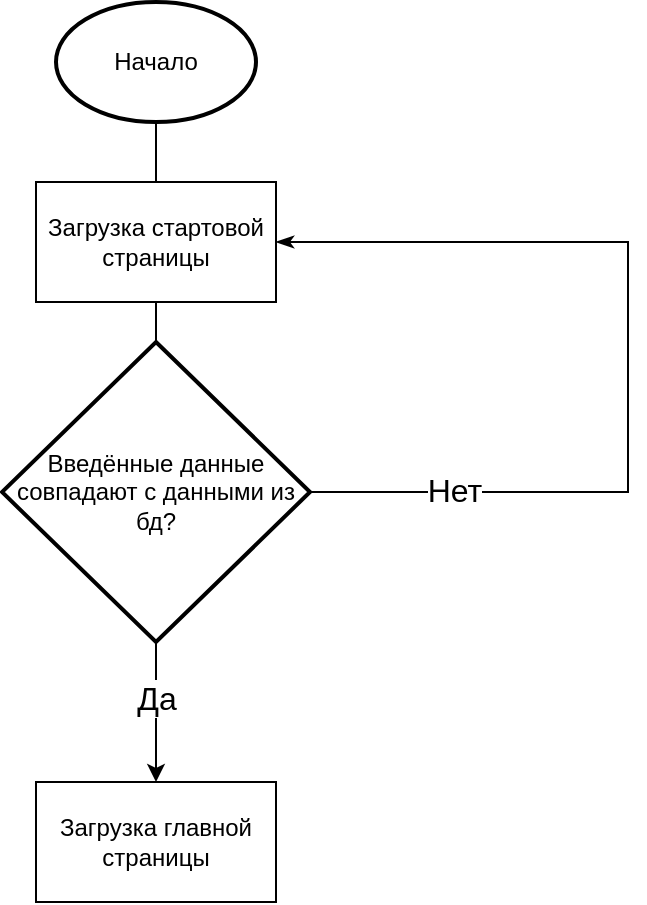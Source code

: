 <mxfile version="24.7.12">
  <diagram name="Страница — 1" id="DNDK22ndkqmwU-_VQPLV">
    <mxGraphModel dx="1380" dy="747" grid="1" gridSize="10" guides="1" tooltips="1" connect="1" arrows="1" fold="1" page="1" pageScale="1" pageWidth="827" pageHeight="1169" math="0" shadow="0">
      <root>
        <mxCell id="0" />
        <mxCell id="1" parent="0" />
        <mxCell id="X3hLX0CLHgd_pWzVqLk9-1" value="Начало" style="strokeWidth=2;html=1;shape=mxgraph.flowchart.start_1;whiteSpace=wrap;" vertex="1" parent="1">
          <mxGeometry x="364" y="20" width="100" height="60" as="geometry" />
        </mxCell>
        <mxCell id="X3hLX0CLHgd_pWzVqLk9-4" value="Загрузка стартовой&lt;br&gt;страницы" style="rounded=0;whiteSpace=wrap;html=1;" vertex="1" parent="1">
          <mxGeometry x="354" y="110" width="120" height="60" as="geometry" />
        </mxCell>
        <mxCell id="X3hLX0CLHgd_pWzVqLk9-5" value="" style="endArrow=none;html=1;rounded=0;entryX=0.5;entryY=1;entryDx=0;entryDy=0;entryPerimeter=0;exitX=0.5;exitY=0;exitDx=0;exitDy=0;" edge="1" parent="1" source="X3hLX0CLHgd_pWzVqLk9-4" target="X3hLX0CLHgd_pWzVqLk9-1">
          <mxGeometry width="50" height="50" relative="1" as="geometry">
            <mxPoint x="600" y="150" as="sourcePoint" />
            <mxPoint x="600" y="80" as="targetPoint" />
          </mxGeometry>
        </mxCell>
        <mxCell id="X3hLX0CLHgd_pWzVqLk9-6" value="Введённые данные совпадают с данными из бд?" style="strokeWidth=2;html=1;shape=mxgraph.flowchart.decision;whiteSpace=wrap;" vertex="1" parent="1">
          <mxGeometry x="337" y="190" width="154" height="150" as="geometry" />
        </mxCell>
        <mxCell id="X3hLX0CLHgd_pWzVqLk9-7" value="" style="endArrow=none;html=1;rounded=0;entryX=0.5;entryY=1;entryDx=0;entryDy=0;exitX=0.5;exitY=0;exitDx=0;exitDy=0;exitPerimeter=0;" edge="1" parent="1" source="X3hLX0CLHgd_pWzVqLk9-6" target="X3hLX0CLHgd_pWzVqLk9-4">
          <mxGeometry width="50" height="50" relative="1" as="geometry">
            <mxPoint x="400" y="380" as="sourcePoint" />
            <mxPoint x="450" y="330" as="targetPoint" />
          </mxGeometry>
        </mxCell>
        <mxCell id="X3hLX0CLHgd_pWzVqLk9-10" value="" style="endArrow=classicThin;html=1;rounded=0;exitX=1;exitY=0.5;exitDx=0;exitDy=0;exitPerimeter=0;strokeWidth=1;edgeStyle=orthogonalEdgeStyle;entryX=1;entryY=0.5;entryDx=0;entryDy=0;fontSize=16;startArrow=none;startFill=0;endFill=1;" edge="1" parent="1" source="X3hLX0CLHgd_pWzVqLk9-6" target="X3hLX0CLHgd_pWzVqLk9-4">
          <mxGeometry width="50" height="50" relative="1" as="geometry">
            <mxPoint x="560" y="270" as="sourcePoint" />
            <mxPoint x="640" y="265" as="targetPoint" />
            <Array as="points">
              <mxPoint x="650" y="265" />
              <mxPoint x="650" y="140" />
            </Array>
          </mxGeometry>
        </mxCell>
        <mxCell id="X3hLX0CLHgd_pWzVqLk9-14" value="Нет" style="edgeLabel;html=1;align=center;verticalAlign=middle;resizable=0;points=[];fontSize=16;" vertex="1" connectable="0" parent="X3hLX0CLHgd_pWzVqLk9-10">
          <mxGeometry x="-0.687" y="1" relative="1" as="geometry">
            <mxPoint as="offset" />
          </mxGeometry>
        </mxCell>
        <mxCell id="X3hLX0CLHgd_pWzVqLk9-20" value="Загрузка главной страницы" style="rounded=0;whiteSpace=wrap;html=1;" vertex="1" parent="1">
          <mxGeometry x="354" y="410" width="120" height="60" as="geometry" />
        </mxCell>
        <mxCell id="X3hLX0CLHgd_pWzVqLk9-21" value="" style="endArrow=classic;html=1;rounded=0;exitX=0.5;exitY=1;exitDx=0;exitDy=0;exitPerimeter=0;entryX=0.5;entryY=0;entryDx=0;entryDy=0;endFill=1;" edge="1" parent="1" source="X3hLX0CLHgd_pWzVqLk9-6" target="X3hLX0CLHgd_pWzVqLk9-20">
          <mxGeometry width="50" height="50" relative="1" as="geometry">
            <mxPoint x="400" y="380" as="sourcePoint" />
            <mxPoint x="450" y="330" as="targetPoint" />
          </mxGeometry>
        </mxCell>
        <mxCell id="X3hLX0CLHgd_pWzVqLk9-22" value="Да" style="edgeLabel;html=1;align=center;verticalAlign=middle;resizable=0;points=[];fontSize=16;" vertex="1" connectable="0" parent="X3hLX0CLHgd_pWzVqLk9-21">
          <mxGeometry x="-0.2" relative="1" as="geometry">
            <mxPoint as="offset" />
          </mxGeometry>
        </mxCell>
      </root>
    </mxGraphModel>
  </diagram>
</mxfile>

